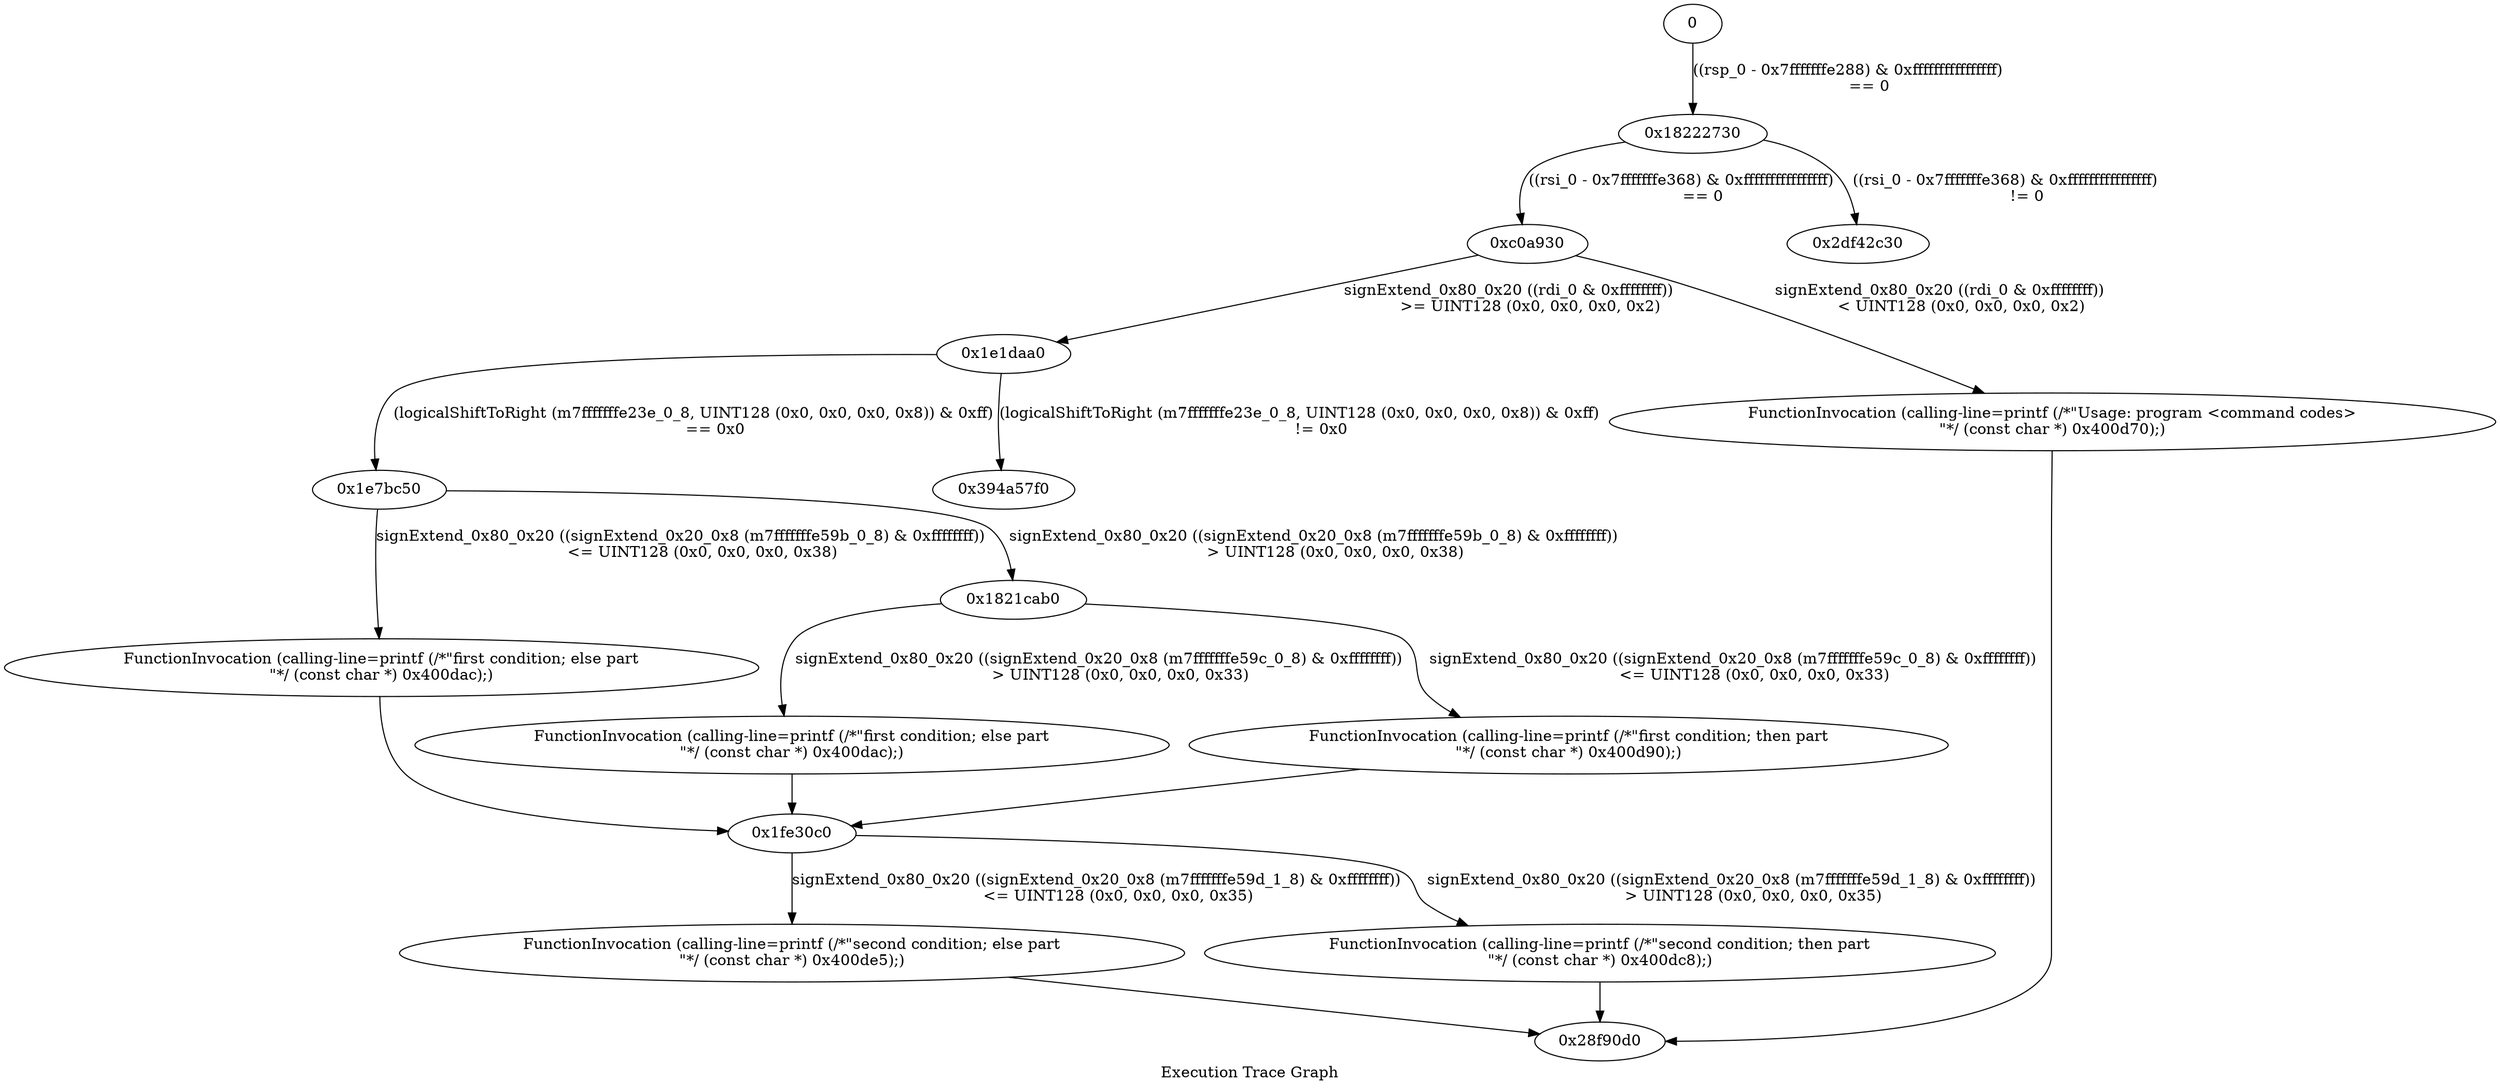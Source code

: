 digraph "Execution Trace Graph" {
	label="Execution Trace Graph";

	Node0 [label = "0"];
	Node0xc0a930 [label = "0xc0a930"];
	Node0x1e1daa0 [label = "0x1e1daa0"];
	Node0x1e7bc50 [label = "0x1e7bc50"];
	Node0x1fe30c0 [label = "0x1fe30c0"];
	Node0x258da40 [label = "FunctionInvocation (calling-line=printf (/*\"second condition; else part\n\"*/ (const char *) 0x400de5);)"];
	Node0x28f90d0 [label = "0x28f90d0"];
	Node0x6153a50 [label = "FunctionInvocation (calling-line=printf (/*\"first condition; else part\n\"*/ (const char *) 0x400dac);)"];
	Node0x61542c0 [label = "FunctionInvocation (calling-line=printf (/*\"second condition; then part\n\"*/ (const char *) 0x400dc8);)"];
	Node0xa4239c0 [label = "FunctionInvocation (calling-line=printf (/*\"first condition; else part\n\"*/ (const char *) 0x400dac);)"];
	Node0x1821cab0 [label = "0x1821cab0"];
	Node0x18222730 [label = "0x18222730"];
	Node0x279326e0 [label = "FunctionInvocation (calling-line=printf (/*\"first condition; then part\n\"*/ (const char *) 0x400d90);)"];
	Node0x2df42c30 [label = "0x2df42c30"];
	Node0x3301f020 [label = "FunctionInvocation (calling-line=printf (/*\"Usage: program <command codes>\n\"*/ (const char *) 0x400d70);)"];
	Node0x394a57f0 [label = "0x394a57f0"];
	Node0 -> Node0x18222730 [label = "((rsp_0 - 0x7fffffffe288) & 0xffffffffffffffff)
	 == 0"];
	Node0x18222730 -> Node0xc0a930 [label = "((rsi_0 - 0x7fffffffe368) & 0xffffffffffffffff)
	 == 0"];
	Node0x18222730 -> Node0x2df42c30 [label = "((rsi_0 - 0x7fffffffe368) & 0xffffffffffffffff)
	 != 0"];
	Node0xc0a930 -> Node0x1e1daa0 [label = "signExtend_0x80_0x20 ((rdi_0 & 0xffffffff))
	 >= UINT128 (0x0, 0x0, 0x0, 0x2)"];
	Node0xc0a930 -> Node0x3301f020 [label = "signExtend_0x80_0x20 ((rdi_0 & 0xffffffff))
	 < UINT128 (0x0, 0x0, 0x0, 0x2)"];
	Node0x3301f020 -> Node0x28f90d0 [label = ""];
	Node0x1e1daa0 -> Node0x1e7bc50 [label = "(logicalShiftToRight (m7fffffffe23e_0_8, UINT128 (0x0, 0x0, 0x0, 0x8)) & 0xff)
	 == 0x0"];
	Node0x1e1daa0 -> Node0x394a57f0 [label = "(logicalShiftToRight (m7fffffffe23e_0_8, UINT128 (0x0, 0x0, 0x0, 0x8)) & 0xff)
	 != 0x0"];
	Node0x1e7bc50 -> Node0x6153a50 [label = "signExtend_0x80_0x20 ((signExtend_0x20_0x8 (m7fffffffe59b_0_8) & 0xffffffff))
	 <= UINT128 (0x0, 0x0, 0x0, 0x38)"];
	Node0x6153a50 -> Node0x1fe30c0 [label = ""];
	Node0x1e7bc50 -> Node0x1821cab0 [label = "signExtend_0x80_0x20 ((signExtend_0x20_0x8 (m7fffffffe59b_0_8) & 0xffffffff))
	 > UINT128 (0x0, 0x0, 0x0, 0x38)"];
	Node0x1fe30c0 -> Node0x258da40 [label = "signExtend_0x80_0x20 ((signExtend_0x20_0x8 (m7fffffffe59d_1_8) & 0xffffffff))
	 <= UINT128 (0x0, 0x0, 0x0, 0x35)"];
	Node0x258da40 -> Node0x28f90d0 [label = ""];
	Node0x1fe30c0 -> Node0x61542c0 [label = "signExtend_0x80_0x20 ((signExtend_0x20_0x8 (m7fffffffe59d_1_8) & 0xffffffff))
	 > UINT128 (0x0, 0x0, 0x0, 0x35)"];
	Node0x61542c0 -> Node0x28f90d0 [label = ""];
	Node0x1821cab0 -> Node0xa4239c0 [label = "signExtend_0x80_0x20 ((signExtend_0x20_0x8 (m7fffffffe59c_0_8) & 0xffffffff))
	 > UINT128 (0x0, 0x0, 0x0, 0x33)"];
	Node0xa4239c0 -> Node0x1fe30c0 [label = ""];
	Node0x1821cab0 -> Node0x279326e0 [label = "signExtend_0x80_0x20 ((signExtend_0x20_0x8 (m7fffffffe59c_0_8) & 0xffffffff))
	 <= UINT128 (0x0, 0x0, 0x0, 0x33)"];
	Node0x279326e0 -> Node0x1fe30c0 [label = ""];
}
